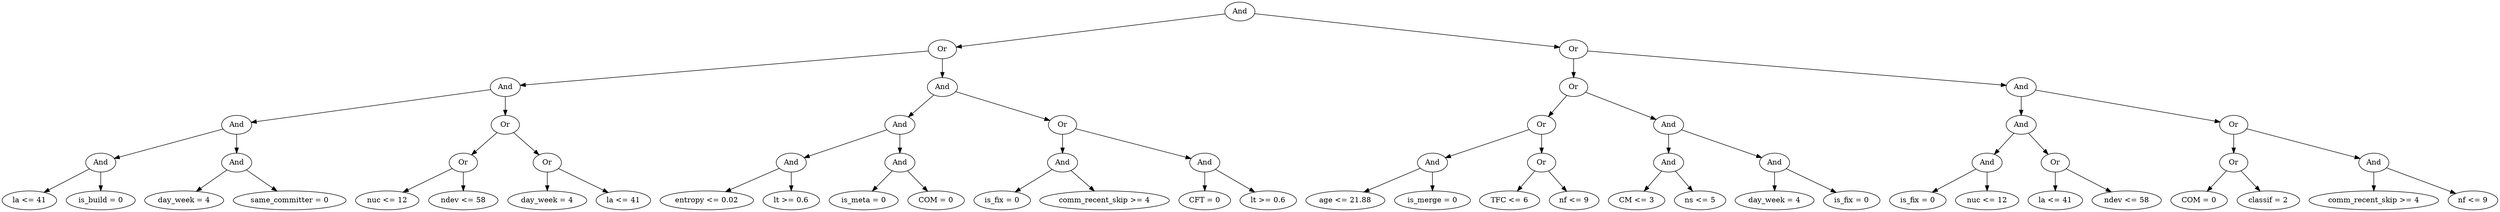 digraph G {
	graph [bb="0,0,3963.3,396",
		dpi=78
	];
	node [label="\N"];
	1	 [height=0.5,
		label=And,
		pos="2121.9,378",
		width=0.75];
	2	 [height=0.5,
		label=Or,
		pos="1600.9,306",
		width=0.75];
	1 -> 2	 [pos="e,1627.2,310.53 2095.8,373.48 2009.8,361.94 1736.5,325.21 1637.3,311.89"];
	3	 [height=0.5,
		label=Or,
		pos="2533.9,306",
		width=0.75];
	1 -> 3	 [pos="e,2507.9,311.42 2147.7,372.62 2218.4,360.6 2415.7,327.09 2497.6,313.17"];
	4	 [height=0.5,
		label=And,
		pos="788.95,234",
		width=0.75];
	2 -> 4	 [pos="e,815.71,237.31 1574.4,302.71 1454.7,292.39 964.78,250.16 825.84,238.18"];
	5	 [height=0.5,
		label=And,
		pos="1600.9,234",
		width=0.75];
	2 -> 5	 [pos="e,1600.9,252.1 1600.9,287.7 1600.9,279.98 1600.9,270.71 1600.9,262.11"];
	8	 [height=0.5,
		label=And,
		pos="370.95,162",
		width=0.75];
	4 -> 8	 [pos="e,396.87,167.34 763.11,228.67 691.34,216.65 489.35,182.83 406.79,169"];
	9	 [height=0.5,
		label=Or,
		pos="788.95,162",
		width=0.75];
	4 -> 9	 [pos="e,788.95,180.1 788.95,215.7 788.95,207.98 788.95,198.71 788.95,190.11"];
	16	 [height=0.5,
		label=And,
		pos="153.95,90",
		width=0.75];
	8 -> 16	 [pos="e,177.78,98.687 346.89,153.24 308.09,140.73 231.59,116.05 187.46,101.81"];
	17	 [height=0.5,
		label=And,
		pos="370.95,90",
		width=0.75];
	8 -> 17	 [pos="e,370.95,108.1 370.95,143.7 370.95,135.98 370.95,126.71 370.95,118.11"];
	32	 [height=0.5,
		label="la <= 41",
		pos="40.946,18",
		width=1.1374];
	16 -> 32	 [pos="e,63.72,33.108 134.78,77.125 117.66,66.524 92.28,50.8 72.228,38.378"];
	33	 [height=0.5,
		label="is_build = 0",
		pos="153.95,18",
		width=1.4985];
	16 -> 33	 [pos="e,153.95,36.104 153.95,71.697 153.95,63.983 153.95,54.712 153.95,46.112"];
	34	 [height=0.5,
		label="day_week = 4",
		pos="287.95,18",
		width=1.7151];
	17 -> 34	 [pos="e,307.22,35.257 354.55,75.17 343.28,65.667 328.06,52.83 315.01,41.826"];
	35	 [height=0.5,
		label="same_committer = 0",
		pos="452.95,18",
		width=2.3651];
	17 -> 35	 [pos="e,433.31,35.764 387.15,75.17 398.12,65.799 412.9,53.186 425.67,42.285"];
	18	 [height=0.5,
		label=Or,
		pos="722.95,90",
		width=0.75];
	9 -> 18	 [pos="e,736.92,105.82 774.95,146.15 765.94,136.6 754.05,123.99 743.92,113.25"];
	19	 [height=0.5,
		label=Or,
		pos="854.95,90",
		width=0.75];
	9 -> 19	 [pos="e,840.97,105.82 802.94,146.15 811.96,136.6 823.84,123.99 833.97,113.25"];
	36	 [height=0.5,
		label="nuc <= 12",
		pos="603.95,18",
		width=1.336];
	18 -> 36	 [pos="e,628.58,33.491 703.3,77.441 685.39,66.908 658.57,51.132 637.31,38.626"];
	37	 [height=0.5,
		label="ndev <= 58",
		pos="722.95,18",
		width=1.4624];
	18 -> 37	 [pos="e,722.95,36.104 722.95,71.697 722.95,63.983 722.95,54.712 722.95,46.112"];
	38	 [height=0.5,
		label="day_week = 4",
		pos="854.95,18",
		width=1.7151];
	19 -> 38	 [pos="e,854.95,36.104 854.95,71.697 854.95,63.983 854.95,54.712 854.95,46.112"];
	39	 [height=0.5,
		label="la <= 41",
		pos="975.95,18",
		width=1.1374];
	19 -> 39	 [pos="e,952.08,32.805 874.66,77.597 893.26,66.838 921.48,50.509 943.42,37.819"];
	10	 [height=0.5,
		label=And,
		pos="1405.9,162",
		width=0.75];
	5 -> 10	 [pos="e,1429.4,171.4 1577.8,224.7 1543.3,212.31 1478.2,188.94 1438.8,174.79"];
	11	 [height=0.5,
		label=Or,
		pos="1669.9,162",
		width=0.75];
	5 -> 11	 [pos="e,1655.7,177.49 1615.2,218.5 1624.9,208.73 1637.7,195.69 1648.6,184.7"];
	20	 [height=0.5,
		label=And,
		pos="1233.9,90",
		width=0.75];
	10 -> 20	 [pos="e,1256.4,100.15 1383.5,151.85 1353.5,139.64 1300.2,117.95 1266,104.03"];
	21	 [height=0.5,
		label=And,
		pos="1405.9,90",
		width=0.75];
	10 -> 21	 [pos="e,1405.9,108.1 1405.9,143.7 1405.9,135.98 1405.9,126.71 1405.9,118.11"];
	40	 [height=0.5,
		label="entropy <= 0.02",
		pos="1103.9,18",
		width=1.9318];
	20 -> 40	 [pos="e,1132.8,34.535 1213.6,78.063 1194.5,67.743 1165.3,52.014 1141.8,39.382"];
	41	 [height=0.5,
		label="lt >= 0.6",
		pos="1233.9,18",
		width=1.1735];
	20 -> 41	 [pos="e,1233.9,36.104 1233.9,71.697 1233.9,63.983 1233.9,54.712 1233.9,46.112"];
	42	 [height=0.5,
		label="is_meta = 0",
		pos="1347.9,18",
		width=1.4804];
	21 -> 42	 [pos="e,1361.7,35.628 1393.4,73.811 1386,64.927 1376.5,53.504 1368.2,43.388"];
	43	 [height=0.5,
		label="COM = 0",
		pos="1464.9,18",
		width=1.2818];
	21 -> 43	 [pos="e,1450.9,35.628 1418.7,73.811 1426.2,64.927 1435.9,53.504 1444.4,43.388"];
	22	 [height=0.5,
		label=And,
		pos="1669.9,90",
		width=0.75];
	11 -> 22	 [pos="e,1669.9,108.1 1669.9,143.7 1669.9,135.98 1669.9,126.71 1669.9,118.11"];
	23	 [height=0.5,
		label=And,
		pos="1900.9,90",
		width=0.75];
	11 -> 23	 [pos="e,1876.6,98.365 1694.2,153.64 1735.6,141.12 1819.7,115.62 1866.9,101.32"];
	44	 [height=0.5,
		label="is_fix = 0",
		pos="1574.9,18",
		width=1.2638];
	22 -> 44	 [pos="e,1595.6,34.194 1652.5,76.161 1639,66.17 1619.9,52.087 1604,40.4"];
	45	 [height=0.5,
		label="comm_recent_skip >= 4",
		pos="1738.9,18",
		width=2.7984];
	22 -> 45	 [pos="e,1722.2,35.951 1684.2,74.496 1693.1,65.473 1704.8,53.644 1715.1,43.227"];
	46	 [height=0.5,
		label="CFT = 0",
		pos="1900.9,18",
		width=1.1916];
	23 -> 46	 [pos="e,1900.9,36.104 1900.9,71.697 1900.9,63.983 1900.9,54.712 1900.9,46.112"];
	47	 [height=0.5,
		label="lt >= 0.6",
		pos="2003.9,18",
		width=1.1735];
	23 -> 47	 [pos="e,1982.5,33.585 1919.4,76.485 1934.6,66.144 1956.5,51.261 1974.2,39.23"];
	6	 [height=0.5,
		label=Or,
		pos="2533.9,234",
		width=0.75];
	3 -> 6	 [pos="e,2533.9,252.1 2533.9,287.7 2533.9,279.98 2533.9,270.71 2533.9,262.11"];
	7	 [height=0.5,
		label=And,
		pos="3205.9,234",
		width=0.75];
	3 -> 7	 [pos="e,3179.5,237.76 2560.7,302.21 2665.6,291.29 3048.6,251.39 3169.3,238.82"];
	12	 [height=0.5,
		label=Or,
		pos="2432.9,162",
		width=0.75];
	6 -> 12	 [pos="e,2451.2,175.64 2515.9,220.49 2500.2,209.6 2477.2,193.69 2459.4,181.37"];
	13	 [height=0.5,
		label=And,
		pos="2636.9,162",
		width=0.75];
	6 -> 13	 [pos="e,2618.7,175.41 2552.4,220.49 2568.5,209.54 2592.1,193.49 2610.3,181.14"];
	24	 [height=0.5,
		label=And,
		pos="2256.9,90",
		width=0.75];
	12 -> 24	 [pos="e,2279.5,99.973 2410.3,151.99 2379.4,139.71 2323.9,117.63 2288.8,103.68"];
	25	 [height=0.5,
		label=Or,
		pos="2432.9,90",
		width=0.75];
	12 -> 25	 [pos="e,2432.9,108.1 2432.9,143.7 2432.9,135.98 2432.9,126.71 2432.9,118.11"];
	48	 [height=0.5,
		label="age <= 21.88",
		pos="2122.9,18",
		width=1.6249];
	24 -> 48	 [pos="e,2151.3,33.827 2236.3,78.216 2216.1,67.674 2184.9,51.383 2160.4,38.555"];
	49	 [height=0.5,
		label="is_merge = 0",
		pos="2256.9,18",
		width=1.6068];
	24 -> 49	 [pos="e,2256.9,36.104 2256.9,71.697 2256.9,63.983 2256.9,54.712 2256.9,46.112"];
	50	 [height=0.5,
		label="TFC <= 6",
		pos="2380.9,18",
		width=1.336];
	25 -> 50	 [pos="e,2393.2,35.467 2421.4,73.465 2414.9,64.742 2406.7,53.654 2399.3,43.762"];
	51	 [height=0.5,
		label="nf <= 9",
		pos="2484.9,18",
		width=1.0652];
	25 -> 51	 [pos="e,2472.7,35.467 2444.5,73.465 2451,64.742 2459.2,53.654 2466.6,43.762"];
	26	 [height=0.5,
		label=And,
		pos="2636.9,90",
		width=0.75];
	13 -> 26	 [pos="e,2636.9,108.1 2636.9,143.7 2636.9,135.98 2636.9,126.71 2636.9,118.11"];
	27	 [height=0.5,
		label=And,
		pos="2806.9,90",
		width=0.75];
	13 -> 27	 [pos="e,2784.5,100.22 2659.5,151.7 2689.2,139.49 2741.5,117.95 2775.2,104.09"];
	52	 [height=0.5,
		label="CM <= 3",
		pos="2585.9,18",
		width=1.2457];
	26 -> 52	 [pos="e,2597.9,35.467 2625.6,73.465 2619.3,64.742 2611.2,53.654 2604,43.762"];
	53	 [height=0.5,
		label="ns <= 5",
		pos="2687.9,18",
		width=1.0832];
	26 -> 53	 [pos="e,2675.9,35.467 2648.3,73.465 2654.6,64.742 2662.7,53.654 2669.9,43.762"];
	54	 [height=0.5,
		label="day_week = 4",
		pos="2806.9,18",
		width=1.7151];
	27 -> 54	 [pos="e,2806.9,36.104 2806.9,71.697 2806.9,63.983 2806.9,54.712 2806.9,46.112"];
	55	 [height=0.5,
		label="is_fix = 0",
		pos="2931.9,18",
		width=1.2638];
	27 -> 55	 [pos="e,2906.7,33.119 2827,77.753 2846.1,67.088 2875.1,50.85 2897.8,38.146"];
	14	 [height=0.5,
		label=And,
		pos="3205.9,162",
		width=0.75];
	7 -> 14	 [pos="e,3205.9,180.1 3205.9,215.7 3205.9,207.98 3205.9,198.71 3205.9,190.11"];
	15	 [height=0.5,
		label=Or,
		pos="3544.9,162",
		width=0.75];
	7 -> 15	 [pos="e,3519.2,168.32 3231.4,227.74 3291.2,215.4 3440.5,184.57 3509.2,170.37"];
	28	 [height=0.5,
		label=And,
		pos="3152.9,90",
		width=0.75];
	14 -> 28	 [pos="e,3164.7,106.49 3194.2,145.46 3187.3,136.4 3178.5,124.79 3170.8,114.61"];
	29	 [height=0.5,
		label=Or,
		pos="3259.9,90",
		width=0.75];
	14 -> 29	 [pos="e,3248,106.49 3217.9,145.46 3224.9,136.4 3233.9,124.79 3241.7,114.61"];
	56	 [height=0.5,
		label="is_fix = 0",
		pos="3040.9,18",
		width=1.2638];
	28 -> 56	 [pos="e,3064.3,33.608 3133.9,77.125 3117.3,66.707 3092.7,51.34 3073,39.024"];
	57	 [height=0.5,
		label="nuc <= 12",
		pos="3152.9,18",
		width=1.336];
	28 -> 57	 [pos="e,3152.9,36.104 3152.9,71.697 3152.9,63.983 3152.9,54.712 3152.9,46.112"];
	58	 [height=0.5,
		label="la <= 41",
		pos="3259.9,18",
		width=1.1374];
	29 -> 58	 [pos="e,3259.9,36.104 3259.9,71.697 3259.9,63.983 3259.9,54.712 3259.9,46.112"];
	59	 [height=0.5,
		label="ndev <= 58",
		pos="3371.9,18",
		width=1.4624];
	29 -> 59	 [pos="e,3347.8,34.114 3278.9,77.125 3295.4,66.842 3319.6,51.739 3339.1,39.505"];
	30	 [height=0.5,
		label=Or,
		pos="3544.9,90",
		width=0.75];
	15 -> 30	 [pos="e,3544.9,108.1 3544.9,143.7 3544.9,135.98 3544.9,126.71 3544.9,118.11"];
	31	 [height=0.5,
		label=And,
		pos="3767.9,90",
		width=0.75];
	15 -> 31	 [pos="e,3743.9,98.543 3568.8,153.51 3608.6,141.02 3688.7,115.89 3734.2,101.59"];
	60	 [height=0.5,
		label="COM = 0",
		pos="3488.9,18",
		width=1.2818];
	30 -> 60	 [pos="e,3502.2,35.628 3532.8,73.811 3525.8,65.015 3516.7,53.73 3508.7,43.688"];
	61	 [height=0.5,
		label="classif = 2",
		pos="3600.9,18",
		width=1.336];
	30 -> 61	 [pos="e,3587.6,35.628 3557.1,73.811 3564.1,65.015 3573.2,53.73 3581.2,43.688"];
	62	 [height=0.5,
		label="comm_recent_skip >= 4",
		pos="3767.9,18",
		width=2.7984];
	31 -> 62	 [pos="e,3767.9,36.104 3767.9,71.697 3767.9,63.983 3767.9,54.712 3767.9,46.112"];
	63	 [height=0.5,
		label="nf <= 9",
		pos="3924.9,18",
		width=1.0652];
	31 -> 63	 [pos="e,3898,30.994 3789.8,79.267 3815.3,67.877 3858,48.844 3888.6,35.213"];
}
